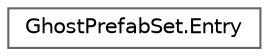 digraph "Graphical Class Hierarchy"
{
 // LATEX_PDF_SIZE
  bgcolor="transparent";
  edge [fontname=Helvetica,fontsize=10,labelfontname=Helvetica,labelfontsize=10];
  node [fontname=Helvetica,fontsize=10,shape=box,height=0.2,width=0.4];
  rankdir="LR";
  Node0 [id="Node000000",label="GhostPrefabSet.Entry",height=0.2,width=0.4,color="grey40", fillcolor="white", style="filled",URL="$class_ghost_prefab_set_1_1_entry.html",tooltip=" "];
}
